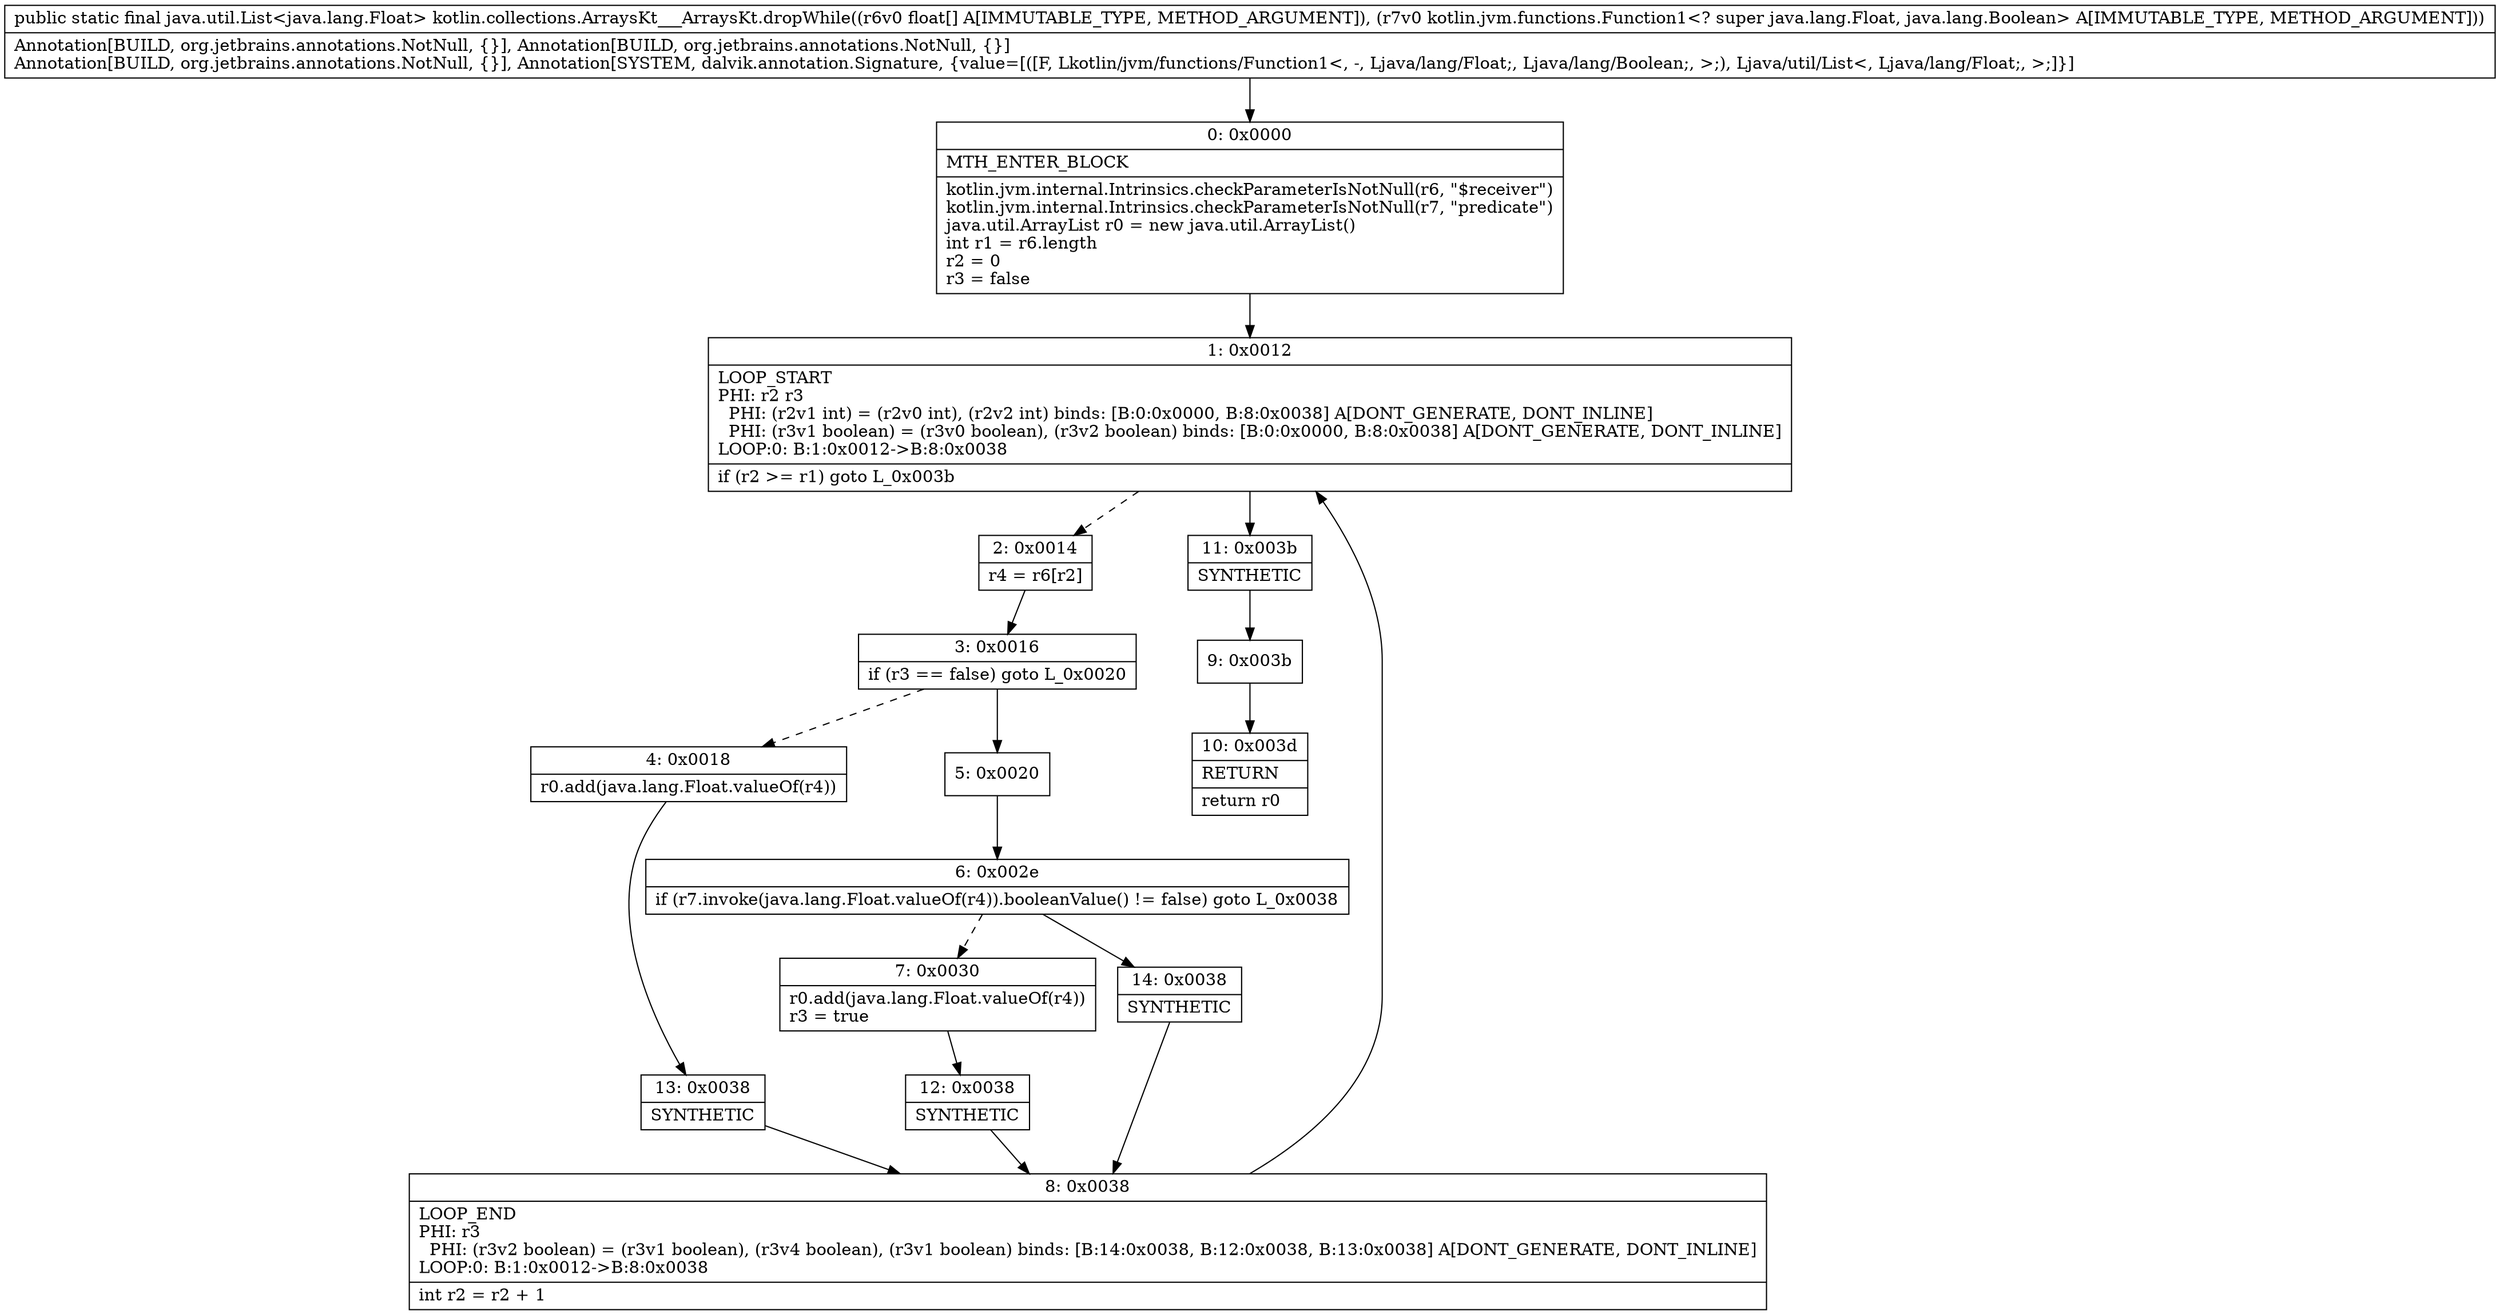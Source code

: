 digraph "CFG forkotlin.collections.ArraysKt___ArraysKt.dropWhile([FLkotlin\/jvm\/functions\/Function1;)Ljava\/util\/List;" {
Node_0 [shape=record,label="{0\:\ 0x0000|MTH_ENTER_BLOCK\l|kotlin.jvm.internal.Intrinsics.checkParameterIsNotNull(r6, \"$receiver\")\lkotlin.jvm.internal.Intrinsics.checkParameterIsNotNull(r7, \"predicate\")\ljava.util.ArrayList r0 = new java.util.ArrayList()\lint r1 = r6.length\lr2 = 0\lr3 = false\l}"];
Node_1 [shape=record,label="{1\:\ 0x0012|LOOP_START\lPHI: r2 r3 \l  PHI: (r2v1 int) = (r2v0 int), (r2v2 int) binds: [B:0:0x0000, B:8:0x0038] A[DONT_GENERATE, DONT_INLINE]\l  PHI: (r3v1 boolean) = (r3v0 boolean), (r3v2 boolean) binds: [B:0:0x0000, B:8:0x0038] A[DONT_GENERATE, DONT_INLINE]\lLOOP:0: B:1:0x0012\-\>B:8:0x0038\l|if (r2 \>= r1) goto L_0x003b\l}"];
Node_2 [shape=record,label="{2\:\ 0x0014|r4 = r6[r2]\l}"];
Node_3 [shape=record,label="{3\:\ 0x0016|if (r3 == false) goto L_0x0020\l}"];
Node_4 [shape=record,label="{4\:\ 0x0018|r0.add(java.lang.Float.valueOf(r4))\l}"];
Node_5 [shape=record,label="{5\:\ 0x0020}"];
Node_6 [shape=record,label="{6\:\ 0x002e|if (r7.invoke(java.lang.Float.valueOf(r4)).booleanValue() != false) goto L_0x0038\l}"];
Node_7 [shape=record,label="{7\:\ 0x0030|r0.add(java.lang.Float.valueOf(r4))\lr3 = true\l}"];
Node_8 [shape=record,label="{8\:\ 0x0038|LOOP_END\lPHI: r3 \l  PHI: (r3v2 boolean) = (r3v1 boolean), (r3v4 boolean), (r3v1 boolean) binds: [B:14:0x0038, B:12:0x0038, B:13:0x0038] A[DONT_GENERATE, DONT_INLINE]\lLOOP:0: B:1:0x0012\-\>B:8:0x0038\l|int r2 = r2 + 1\l}"];
Node_9 [shape=record,label="{9\:\ 0x003b}"];
Node_10 [shape=record,label="{10\:\ 0x003d|RETURN\l|return r0\l}"];
Node_11 [shape=record,label="{11\:\ 0x003b|SYNTHETIC\l}"];
Node_12 [shape=record,label="{12\:\ 0x0038|SYNTHETIC\l}"];
Node_13 [shape=record,label="{13\:\ 0x0038|SYNTHETIC\l}"];
Node_14 [shape=record,label="{14\:\ 0x0038|SYNTHETIC\l}"];
MethodNode[shape=record,label="{public static final java.util.List\<java.lang.Float\> kotlin.collections.ArraysKt___ArraysKt.dropWhile((r6v0 float[] A[IMMUTABLE_TYPE, METHOD_ARGUMENT]), (r7v0 kotlin.jvm.functions.Function1\<? super java.lang.Float, java.lang.Boolean\> A[IMMUTABLE_TYPE, METHOD_ARGUMENT]))  | Annotation[BUILD, org.jetbrains.annotations.NotNull, \{\}], Annotation[BUILD, org.jetbrains.annotations.NotNull, \{\}]\lAnnotation[BUILD, org.jetbrains.annotations.NotNull, \{\}], Annotation[SYSTEM, dalvik.annotation.Signature, \{value=[([F, Lkotlin\/jvm\/functions\/Function1\<, \-, Ljava\/lang\/Float;, Ljava\/lang\/Boolean;, \>;), Ljava\/util\/List\<, Ljava\/lang\/Float;, \>;]\}]\l}"];
MethodNode -> Node_0;
Node_0 -> Node_1;
Node_1 -> Node_2[style=dashed];
Node_1 -> Node_11;
Node_2 -> Node_3;
Node_3 -> Node_4[style=dashed];
Node_3 -> Node_5;
Node_4 -> Node_13;
Node_5 -> Node_6;
Node_6 -> Node_7[style=dashed];
Node_6 -> Node_14;
Node_7 -> Node_12;
Node_8 -> Node_1;
Node_9 -> Node_10;
Node_11 -> Node_9;
Node_12 -> Node_8;
Node_13 -> Node_8;
Node_14 -> Node_8;
}

